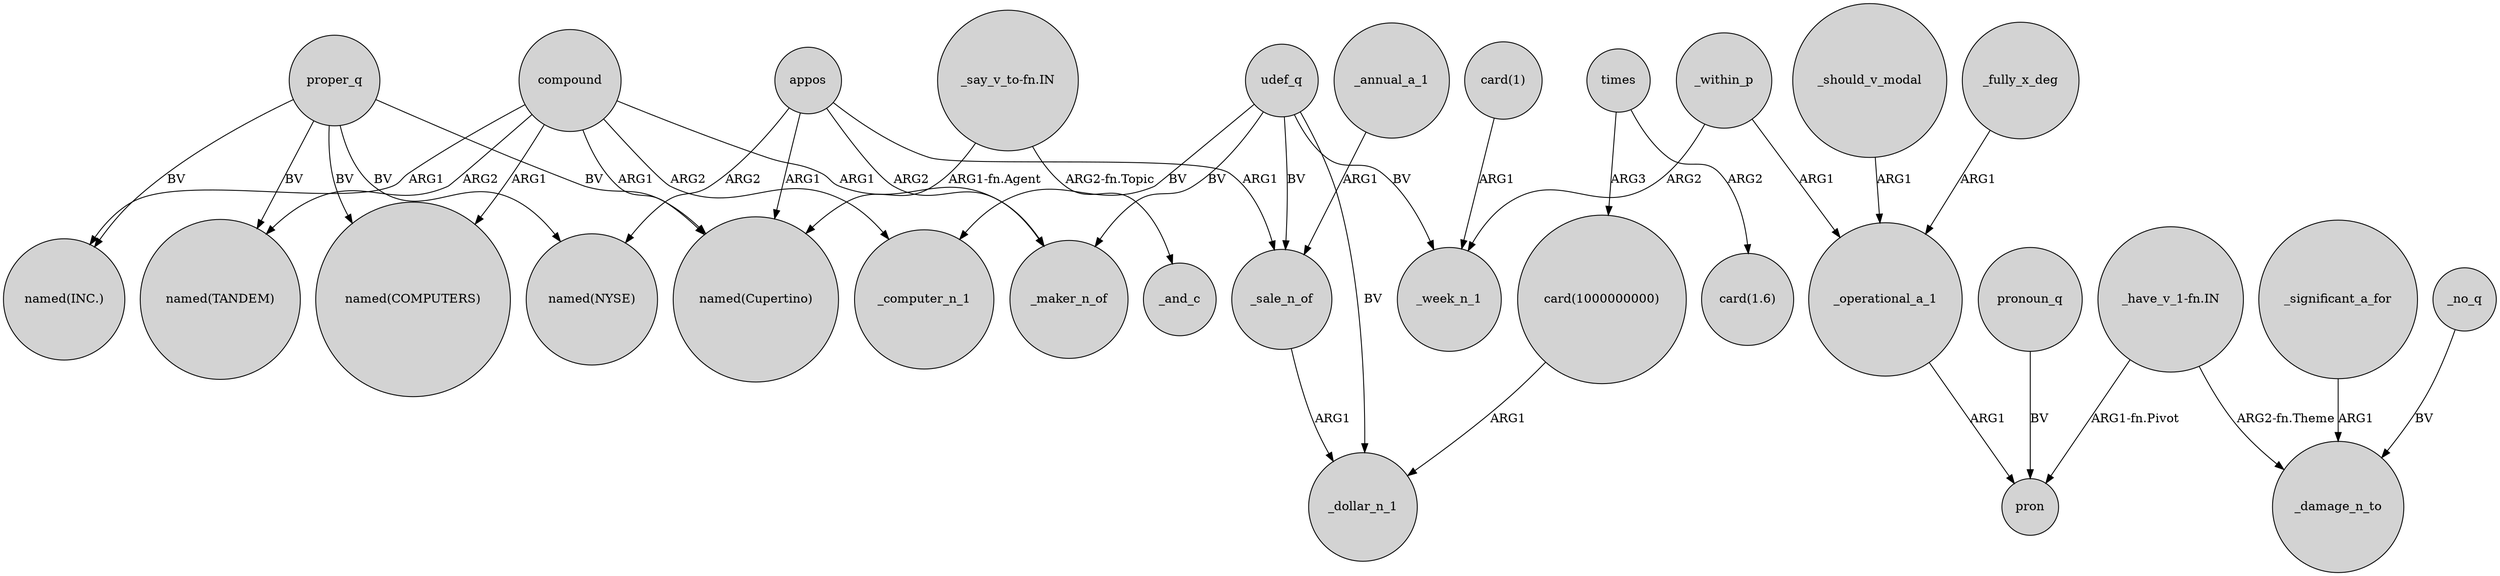 digraph {
	node [shape=circle style=filled]
	proper_q -> "named(TANDEM)" [label=BV]
	compound -> "named(TANDEM)" [label=ARG2]
	_operational_a_1 -> pron [label=ARG1]
	appos -> "named(NYSE)" [label=ARG2]
	_significant_a_for -> _damage_n_to [label=ARG1]
	compound -> _maker_n_of [label=ARG1]
	"_have_v_1-fn.IN" -> pron [label="ARG1-fn.Pivot"]
	compound -> "named(INC.)" [label=ARG1]
	udef_q -> _computer_n_1 [label=BV]
	appos -> _maker_n_of [label=ARG2]
	compound -> _computer_n_1 [label=ARG2]
	compound -> "named(COMPUTERS)" [label=ARG1]
	times -> "card(1000000000)" [label=ARG3]
	proper_q -> "named(INC.)" [label=BV]
	proper_q -> "named(NYSE)" [label=BV]
	_annual_a_1 -> _sale_n_of [label=ARG1]
	pronoun_q -> pron [label=BV]
	appos -> _sale_n_of [label=ARG1]
	_within_p -> _operational_a_1 [label=ARG1]
	times -> "card(1.6)" [label=ARG2]
	udef_q -> _week_n_1 [label=BV]
	appos -> "named(Cupertino)" [label=ARG1]
	udef_q -> _maker_n_of [label=BV]
	_should_v_modal -> _operational_a_1 [label=ARG1]
	"_say_v_to-fn.IN" -> _and_c [label="ARG2-fn.Topic"]
	"_have_v_1-fn.IN" -> _damage_n_to [label="ARG2-fn.Theme"]
	_fully_x_deg -> _operational_a_1 [label=ARG1]
	udef_q -> _sale_n_of [label=BV]
	compound -> "named(Cupertino)" [label=ARG1]
	"_say_v_to-fn.IN" -> "named(Cupertino)" [label="ARG1-fn.Agent"]
	proper_q -> "named(Cupertino)" [label=BV]
	"card(1000000000)" -> _dollar_n_1 [label=ARG1]
	_no_q -> _damage_n_to [label=BV]
	proper_q -> "named(COMPUTERS)" [label=BV]
	"card(1)" -> _week_n_1 [label=ARG1]
	_within_p -> _week_n_1 [label=ARG2]
	udef_q -> _dollar_n_1 [label=BV]
	_sale_n_of -> _dollar_n_1 [label=ARG1]
}
